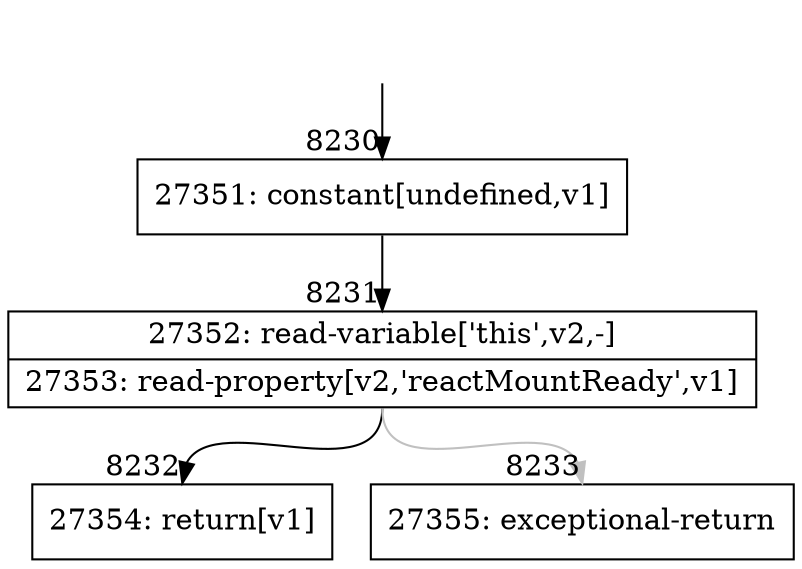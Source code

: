 digraph {
rankdir="TD"
BB_entry604[shape=none,label=""];
BB_entry604 -> BB8230 [tailport=s, headport=n, headlabel="    8230"]
BB8230 [shape=record label="{27351: constant[undefined,v1]}" ] 
BB8230 -> BB8231 [tailport=s, headport=n, headlabel="      8231"]
BB8231 [shape=record label="{27352: read-variable['this',v2,-]|27353: read-property[v2,'reactMountReady',v1]}" ] 
BB8231 -> BB8232 [tailport=s, headport=n, headlabel="      8232"]
BB8231 -> BB8233 [tailport=s, headport=n, color=gray, headlabel="      8233"]
BB8232 [shape=record label="{27354: return[v1]}" ] 
BB8233 [shape=record label="{27355: exceptional-return}" ] 
//#$~ 14440
}
